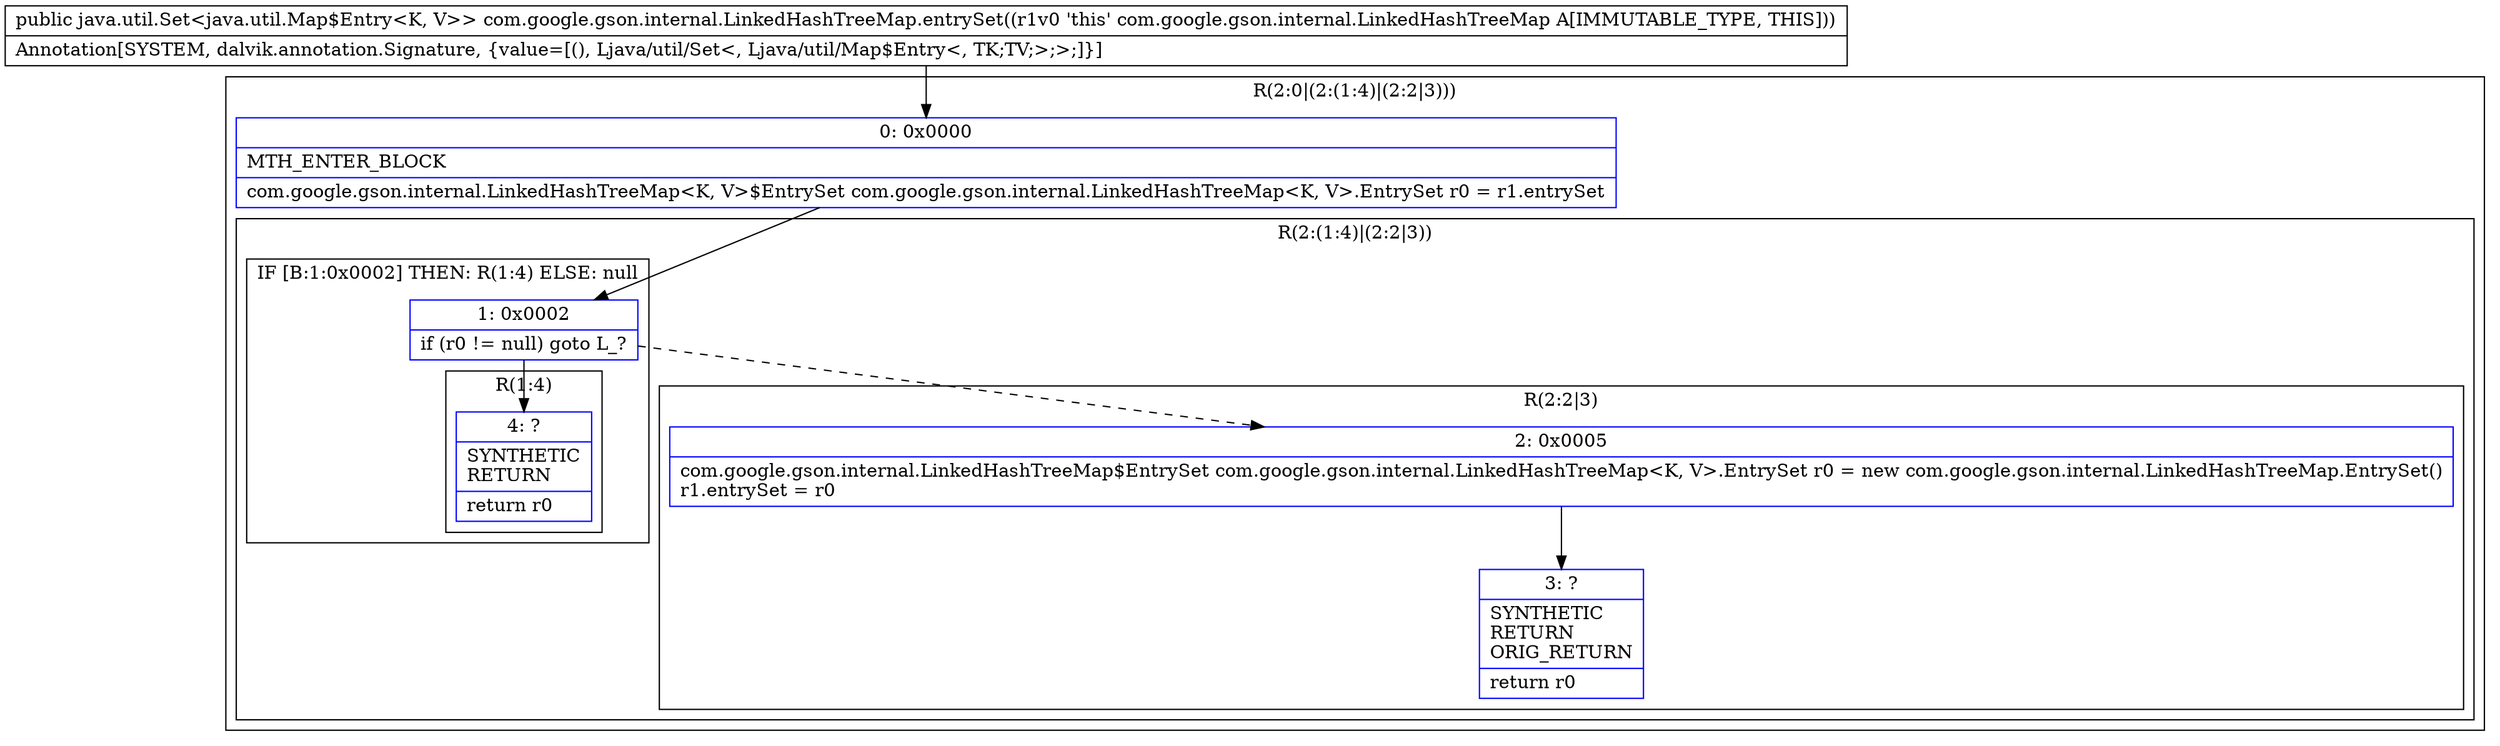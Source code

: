 digraph "CFG forcom.google.gson.internal.LinkedHashTreeMap.entrySet()Ljava\/util\/Set;" {
subgraph cluster_Region_2122951276 {
label = "R(2:0|(2:(1:4)|(2:2|3)))";
node [shape=record,color=blue];
Node_0 [shape=record,label="{0\:\ 0x0000|MTH_ENTER_BLOCK\l|com.google.gson.internal.LinkedHashTreeMap\<K, V\>$EntrySet com.google.gson.internal.LinkedHashTreeMap\<K, V\>.EntrySet r0 = r1.entrySet\l}"];
subgraph cluster_Region_1048149660 {
label = "R(2:(1:4)|(2:2|3))";
node [shape=record,color=blue];
subgraph cluster_IfRegion_1697238662 {
label = "IF [B:1:0x0002] THEN: R(1:4) ELSE: null";
node [shape=record,color=blue];
Node_1 [shape=record,label="{1\:\ 0x0002|if (r0 != null) goto L_?\l}"];
subgraph cluster_Region_407272933 {
label = "R(1:4)";
node [shape=record,color=blue];
Node_4 [shape=record,label="{4\:\ ?|SYNTHETIC\lRETURN\l|return r0\l}"];
}
}
subgraph cluster_Region_1492680350 {
label = "R(2:2|3)";
node [shape=record,color=blue];
Node_2 [shape=record,label="{2\:\ 0x0005|com.google.gson.internal.LinkedHashTreeMap$EntrySet com.google.gson.internal.LinkedHashTreeMap\<K, V\>.EntrySet r0 = new com.google.gson.internal.LinkedHashTreeMap.EntrySet()\lr1.entrySet = r0\l}"];
Node_3 [shape=record,label="{3\:\ ?|SYNTHETIC\lRETURN\lORIG_RETURN\l|return r0\l}"];
}
}
}
MethodNode[shape=record,label="{public java.util.Set\<java.util.Map$Entry\<K, V\>\> com.google.gson.internal.LinkedHashTreeMap.entrySet((r1v0 'this' com.google.gson.internal.LinkedHashTreeMap A[IMMUTABLE_TYPE, THIS]))  | Annotation[SYSTEM, dalvik.annotation.Signature, \{value=[(), Ljava\/util\/Set\<, Ljava\/util\/Map$Entry\<, TK;TV;\>;\>;]\}]\l}"];
MethodNode -> Node_0;
Node_0 -> Node_1;
Node_1 -> Node_2[style=dashed];
Node_1 -> Node_4;
Node_2 -> Node_3;
}

